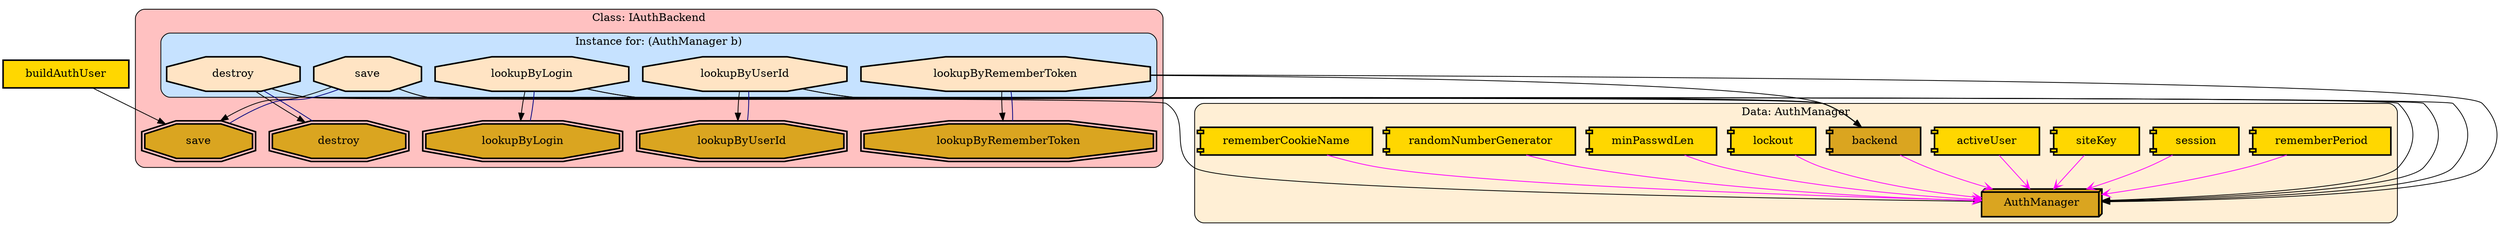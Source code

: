 digraph "Diagram of: Snap.Snaplet.Auth.AuthManager" {
    node [margin="0.4,0.1"
         ,style=filled];
    subgraph cluster_Class_IAuthBackend {
        graph [label="Class: IAuthBackend"
              ,style="filled,rounded"
              ,fillcolor=rosybrown1];
        subgraph cluster_Class_IAuthBackend_Data_AuthManagerb {
            graph [label="Instance for: (AuthManager b)"
                  ,style="filled,rounded"
                  ,fillcolor=slategray1];
            6 [label=destroy
              ,shape=octagon
              ,fillcolor=bisque
              ,style="filled,bold"];
            9 [label=lookupByLogin
              ,shape=octagon
              ,fillcolor=bisque
              ,style="filled,bold"];
            11 [label=lookupByRememberToken
               ,shape=octagon
               ,fillcolor=bisque
               ,style="filled,bold"];
            13 [label=lookupByUserId
               ,shape=octagon
               ,fillcolor=bisque
               ,style="filled,bold"];
            19 [label=save
               ,shape=octagon
               ,fillcolor=bisque
               ,style="filled,bold"];
        }
        5 [label=destroy
          ,shape=doubleoctagon
          ,fillcolor=goldenrod
          ,style="filled,bold"];
        8 [label=lookupByLogin
          ,shape=doubleoctagon
          ,fillcolor=goldenrod
          ,style="filled,bold"];
        10 [label=lookupByRememberToken
           ,shape=doubleoctagon
           ,fillcolor=goldenrod
           ,style="filled,bold"];
        12 [label=lookupByUserId
           ,shape=doubleoctagon
           ,fillcolor=goldenrod
           ,style="filled,bold"];
        18 [label=save
           ,shape=doubleoctagon
           ,fillcolor=goldenrod
           ,style="filled,bold"];
    }
    subgraph cluster_Data_AuthManager {
        graph [label="Data: AuthManager"
              ,style="filled,rounded"
              ,fillcolor=papayawhip];
        1 [label=AuthManager
          ,shape=box3d
          ,fillcolor=goldenrod
          ,style="filled,bold"];
        2 [label=activeUser
          ,shape=component
          ,fillcolor=gold
          ,style="filled,bold"];
        3 [label=backend
          ,shape=component
          ,fillcolor=goldenrod
          ,style="filled,bold"];
        7 [label=lockout
          ,shape=component
          ,fillcolor=gold
          ,style="filled,bold"];
        14 [label=minPasswdLen
           ,shape=component
           ,fillcolor=gold
           ,style="filled,bold"];
        15 [label=randomNumberGenerator
           ,shape=component
           ,fillcolor=gold
           ,style="filled,bold"];
        16 [label=rememberCookieName
           ,shape=component
           ,fillcolor=gold
           ,style="filled,bold"];
        17 [label=rememberPeriod
           ,shape=component
           ,fillcolor=gold
           ,style="filled,bold"];
        20 [label=session
           ,shape=component
           ,fillcolor=gold
           ,style="filled,bold"];
        21 [label=siteKey
           ,shape=component
           ,fillcolor=gold
           ,style="filled,bold"];
    }
    4 [label=buildAuthUser
      ,shape=box
      ,fillcolor=gold
      ,style="filled,bold"];
    2 -> 1 [penwidth=1
           ,color=magenta
           ,arrowtail=odot
           ,arrowhead=vee];
    3 -> 1 [penwidth=1
           ,color=magenta
           ,arrowtail=odot
           ,arrowhead=vee];
    4 -> 18 [penwidth=1
            ,color=black];
    5 -> 6 [penwidth=1
           ,color=navy
           ,dir=none];
    6 -> 1 [penwidth=1,color=black];
    6 -> 3 [penwidth=1,color=black];
    6 -> 5 [penwidth=1,color=black];
    7 -> 1 [penwidth=1
           ,color=magenta
           ,arrowtail=odot
           ,arrowhead=vee];
    8 -> 9 [penwidth=1
           ,color=navy
           ,dir=none];
    9 -> 1 [penwidth=1,color=black];
    9 -> 3 [penwidth=1,color=black];
    9 -> 8 [penwidth=1,color=black];
    10 -> 11 [penwidth=1
             ,color=navy
             ,dir=none];
    11 -> 1 [penwidth=1
            ,color=black];
    11 -> 3 [penwidth=1
            ,color=black];
    11 -> 10 [penwidth=1
             ,color=black];
    12 -> 13 [penwidth=1
             ,color=navy
             ,dir=none];
    13 -> 1 [penwidth=1
            ,color=black];
    13 -> 3 [penwidth=1
            ,color=black];
    13 -> 12 [penwidth=1
             ,color=black];
    14 -> 1 [penwidth=1
            ,color=magenta
            ,arrowtail=odot
            ,arrowhead=vee];
    15 -> 1 [penwidth=1
            ,color=magenta
            ,arrowtail=odot
            ,arrowhead=vee];
    16 -> 1 [penwidth=1
            ,color=magenta
            ,arrowtail=odot
            ,arrowhead=vee];
    17 -> 1 [penwidth=1
            ,color=magenta
            ,arrowtail=odot
            ,arrowhead=vee];
    18 -> 19 [penwidth=1
             ,color=navy
             ,dir=none];
    19 -> 1 [penwidth=1
            ,color=black];
    19 -> 3 [penwidth=1
            ,color=black];
    19 -> 18 [penwidth=1
             ,color=black];
    20 -> 1 [penwidth=1
            ,color=magenta
            ,arrowtail=odot
            ,arrowhead=vee];
    21 -> 1 [penwidth=1
            ,color=magenta
            ,arrowtail=odot
            ,arrowhead=vee];
}
